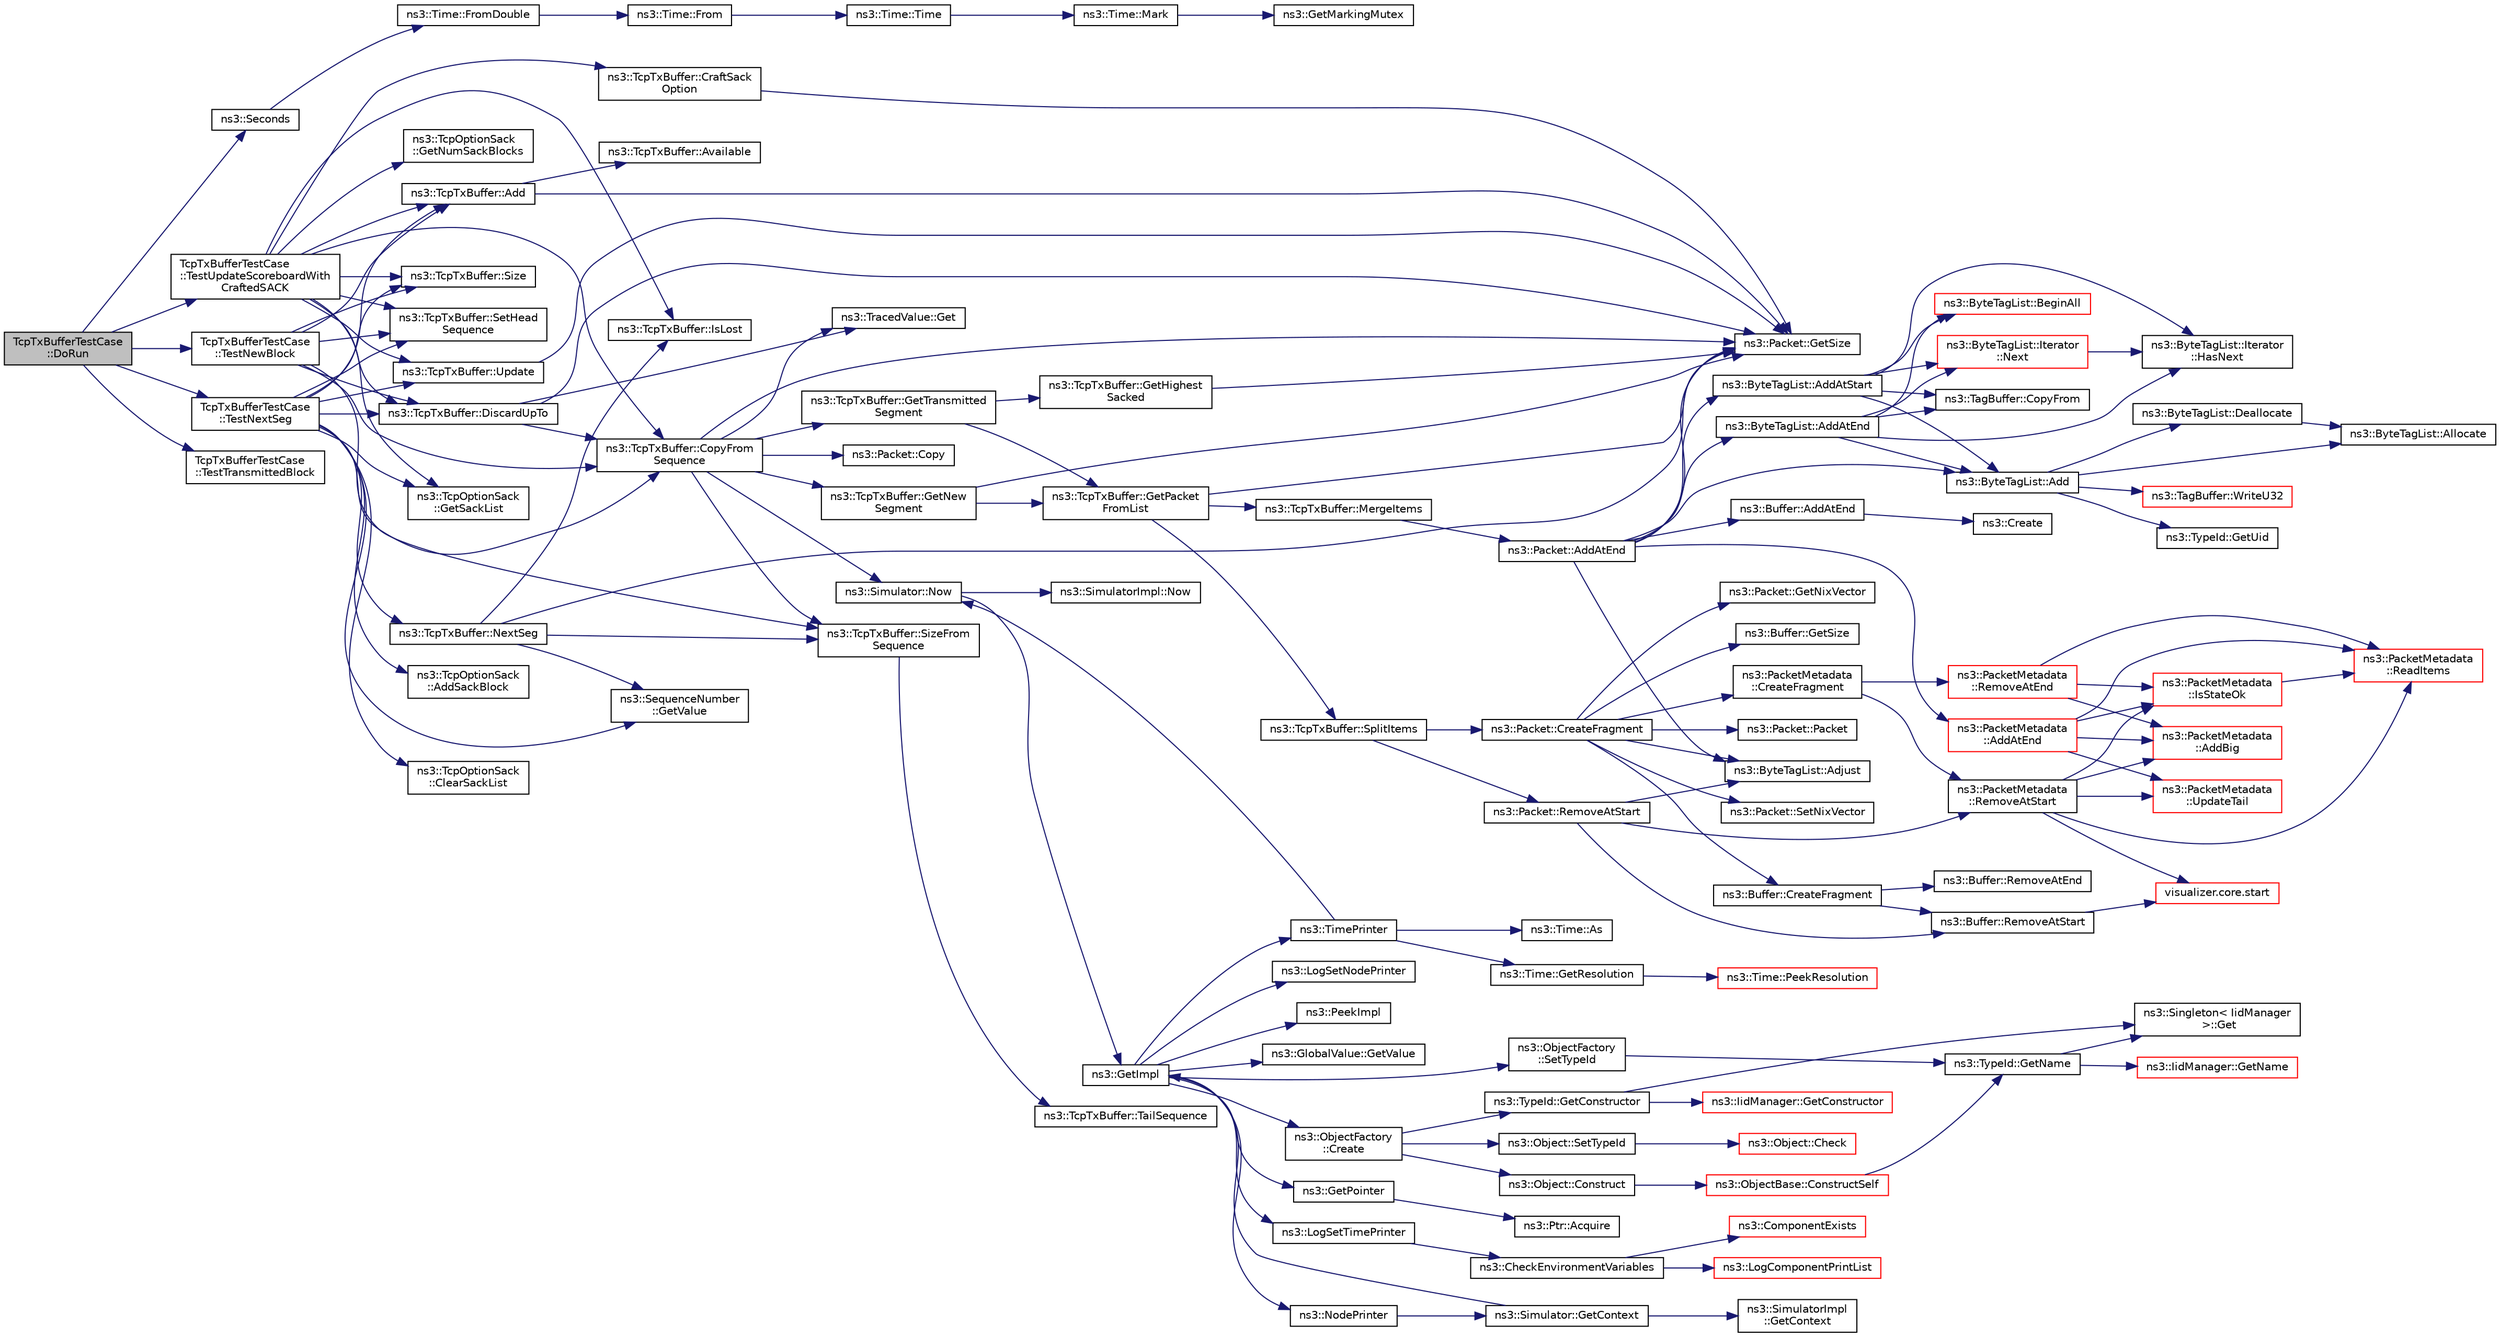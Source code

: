 digraph "TcpTxBufferTestCase::DoRun"
{
  edge [fontname="Helvetica",fontsize="10",labelfontname="Helvetica",labelfontsize="10"];
  node [fontname="Helvetica",fontsize="10",shape=record];
  rankdir="LR";
  Node1 [label="TcpTxBufferTestCase\l::DoRun",height=0.2,width=0.4,color="black", fillcolor="grey75", style="filled", fontcolor="black"];
  Node1 -> Node2 [color="midnightblue",fontsize="10",style="solid"];
  Node2 [label="ns3::Seconds",height=0.2,width=0.4,color="black", fillcolor="white", style="filled",URL="$d1/dec/group__timecivil.html#ga33c34b816f8ff6628e33d5c8e9713b9e"];
  Node2 -> Node3 [color="midnightblue",fontsize="10",style="solid"];
  Node3 [label="ns3::Time::FromDouble",height=0.2,width=0.4,color="black", fillcolor="white", style="filled",URL="$dc/d04/classns3_1_1Time.html#a60e845f4a74e62495b86356afe604cb4"];
  Node3 -> Node4 [color="midnightblue",fontsize="10",style="solid"];
  Node4 [label="ns3::Time::From",height=0.2,width=0.4,color="black", fillcolor="white", style="filled",URL="$dc/d04/classns3_1_1Time.html#a34e4acc13d0e08cc8cb9cd3b838b9baf"];
  Node4 -> Node5 [color="midnightblue",fontsize="10",style="solid"];
  Node5 [label="ns3::Time::Time",height=0.2,width=0.4,color="black", fillcolor="white", style="filled",URL="$dc/d04/classns3_1_1Time.html#a8a39dc1b8cbbd7fe6d940e492d1b925e"];
  Node5 -> Node6 [color="midnightblue",fontsize="10",style="solid"];
  Node6 [label="ns3::Time::Mark",height=0.2,width=0.4,color="black", fillcolor="white", style="filled",URL="$dc/d04/classns3_1_1Time.html#aa7eef2a1119c1c4855d99f1e83d44c54"];
  Node6 -> Node7 [color="midnightblue",fontsize="10",style="solid"];
  Node7 [label="ns3::GetMarkingMutex",height=0.2,width=0.4,color="black", fillcolor="white", style="filled",URL="$d7/d2e/namespacens3.html#ac4356aa982bd2ddb0f7ebbf94539919d"];
  Node1 -> Node8 [color="midnightblue",fontsize="10",style="solid"];
  Node8 [label="TcpTxBufferTestCase\l::TestNewBlock",height=0.2,width=0.4,color="black", fillcolor="white", style="filled",URL="$da/d2e/classTcpTxBufferTestCase.html#a2b058225bf6a55a7e80bca5d1dc93f7a",tooltip="Test the generation of an unsent block. "];
  Node8 -> Node9 [color="midnightblue",fontsize="10",style="solid"];
  Node9 [label="ns3::TcpTxBuffer::SetHead\lSequence",height=0.2,width=0.4,color="black", fillcolor="white", style="filled",URL="$d9/d1d/classns3_1_1TcpTxBuffer.html#ae9d25292f14d338abe26a2657e103921",tooltip="Set the head sequence of the buffer. "];
  Node8 -> Node10 [color="midnightblue",fontsize="10",style="solid"];
  Node10 [label="ns3::TcpTxBuffer::Add",height=0.2,width=0.4,color="black", fillcolor="white", style="filled",URL="$d9/d1d/classns3_1_1TcpTxBuffer.html#a275d96f2c58333c9e7c5fe0f1fa152e1",tooltip="Append a data packet to the end of the buffer. "];
  Node10 -> Node11 [color="midnightblue",fontsize="10",style="solid"];
  Node11 [label="ns3::Packet::GetSize",height=0.2,width=0.4,color="black", fillcolor="white", style="filled",URL="$dd/d7a/classns3_1_1Packet.html#a462855c9929954d4301a4edfe55f4f1c",tooltip="Returns the the size in bytes of the packet (including the zero-filled initial payload). "];
  Node10 -> Node12 [color="midnightblue",fontsize="10",style="solid"];
  Node12 [label="ns3::TcpTxBuffer::Available",height=0.2,width=0.4,color="black", fillcolor="white", style="filled",URL="$d9/d1d/classns3_1_1TcpTxBuffer.html#a6063c2b280533f8e640296e6d0204ba2",tooltip="Returns the available capacity of this buffer. "];
  Node8 -> Node13 [color="midnightblue",fontsize="10",style="solid"];
  Node13 [label="ns3::TcpTxBuffer::SizeFrom\lSequence",height=0.2,width=0.4,color="black", fillcolor="white", style="filled",URL="$d9/d1d/classns3_1_1TcpTxBuffer.html#a6e44c34fdb2c14dcc11dbbe86d8b328a",tooltip="Returns the number of bytes from the buffer in the range [seq, tailSequence) "];
  Node13 -> Node14 [color="midnightblue",fontsize="10",style="solid"];
  Node14 [label="ns3::TcpTxBuffer::TailSequence",height=0.2,width=0.4,color="black", fillcolor="white", style="filled",URL="$d9/d1d/classns3_1_1TcpTxBuffer.html#a1c2dbb57cd4581054e57ee8ae0cbfb06",tooltip="Get the sequence number of the buffer tail (plus one) "];
  Node8 -> Node15 [color="midnightblue",fontsize="10",style="solid"];
  Node15 [label="ns3::TcpTxBuffer::CopyFrom\lSequence",height=0.2,width=0.4,color="black", fillcolor="white", style="filled",URL="$d9/d1d/classns3_1_1TcpTxBuffer.html#a5eb9c889cfad2cd11a5ccf996c506fd3",tooltip="Copy data from the range [seq, seq+numBytes) into a packet. "];
  Node15 -> Node13 [color="midnightblue",fontsize="10",style="solid"];
  Node15 -> Node16 [color="midnightblue",fontsize="10",style="solid"];
  Node16 [label="ns3::TcpTxBuffer::GetTransmitted\lSegment",height=0.2,width=0.4,color="black", fillcolor="white", style="filled",URL="$d9/d1d/classns3_1_1TcpTxBuffer.html#a4de9715c65893a5cb8a869e72ed7bb10",tooltip="Get a block of data previously transmitted. "];
  Node16 -> Node17 [color="midnightblue",fontsize="10",style="solid"];
  Node17 [label="ns3::TcpTxBuffer::GetPacket\lFromList",height=0.2,width=0.4,color="black", fillcolor="white", style="filled",URL="$d9/d1d/classns3_1_1TcpTxBuffer.html#a0528a0261fe39fdb95526c24801f1091",tooltip="Get a block (which is returned as Packet) from a list. "];
  Node17 -> Node11 [color="midnightblue",fontsize="10",style="solid"];
  Node17 -> Node18 [color="midnightblue",fontsize="10",style="solid"];
  Node18 [label="ns3::TcpTxBuffer::SplitItems",height=0.2,width=0.4,color="black", fillcolor="white", style="filled",URL="$d9/d1d/classns3_1_1TcpTxBuffer.html#a34d85565e5a51b10a33444ed47415f2f",tooltip="Split one TcpTxItem. "];
  Node18 -> Node19 [color="midnightblue",fontsize="10",style="solid"];
  Node19 [label="ns3::Packet::CreateFragment",height=0.2,width=0.4,color="black", fillcolor="white", style="filled",URL="$dd/d7a/classns3_1_1Packet.html#a16f6113606b355b2b346e2245fa2a3d0",tooltip="Create a new packet which contains a fragment of the original packet. "];
  Node19 -> Node20 [color="midnightblue",fontsize="10",style="solid"];
  Node20 [label="ns3::Buffer::CreateFragment",height=0.2,width=0.4,color="black", fillcolor="white", style="filled",URL="$da/d85/classns3_1_1Buffer.html#a9285016f38b451c65edb50196ef817f8"];
  Node20 -> Node21 [color="midnightblue",fontsize="10",style="solid"];
  Node21 [label="ns3::Buffer::RemoveAtStart",height=0.2,width=0.4,color="black", fillcolor="white", style="filled",URL="$da/d85/classns3_1_1Buffer.html#adeecbb3e8f518aec6fee0437578ade4b"];
  Node21 -> Node22 [color="midnightblue",fontsize="10",style="solid"];
  Node22 [label="visualizer.core.start",height=0.2,width=0.4,color="red", fillcolor="white", style="filled",URL="$df/d6c/namespacevisualizer_1_1core.html#a2a35e5d8a34af358b508dac8635754e0"];
  Node20 -> Node23 [color="midnightblue",fontsize="10",style="solid"];
  Node23 [label="ns3::Buffer::RemoveAtEnd",height=0.2,width=0.4,color="black", fillcolor="white", style="filled",URL="$da/d85/classns3_1_1Buffer.html#a83b30fd8e1202e778fb471757b800d47"];
  Node19 -> Node24 [color="midnightblue",fontsize="10",style="solid"];
  Node24 [label="ns3::ByteTagList::Adjust",height=0.2,width=0.4,color="black", fillcolor="white", style="filled",URL="$dd/d64/classns3_1_1ByteTagList.html#a1fec06d7e6daaf8039cf2a148e4090f2"];
  Node19 -> Node25 [color="midnightblue",fontsize="10",style="solid"];
  Node25 [label="ns3::Buffer::GetSize",height=0.2,width=0.4,color="black", fillcolor="white", style="filled",URL="$da/d85/classns3_1_1Buffer.html#a3047b8f2dad303c6370695122f1884f0"];
  Node19 -> Node26 [color="midnightblue",fontsize="10",style="solid"];
  Node26 [label="ns3::PacketMetadata\l::CreateFragment",height=0.2,width=0.4,color="black", fillcolor="white", style="filled",URL="$d1/db1/classns3_1_1PacketMetadata.html#a0c4fe43ab63b49432451c37263826d67",tooltip="Creates a fragment. "];
  Node26 -> Node27 [color="midnightblue",fontsize="10",style="solid"];
  Node27 [label="ns3::PacketMetadata\l::RemoveAtStart",height=0.2,width=0.4,color="black", fillcolor="white", style="filled",URL="$d1/db1/classns3_1_1PacketMetadata.html#a9a0300e7ae709f269d59b6733e590d56",tooltip="Remove a chunk of metadata at the metadata start. "];
  Node27 -> Node28 [color="midnightblue",fontsize="10",style="solid"];
  Node28 [label="ns3::PacketMetadata\l::IsStateOk",height=0.2,width=0.4,color="red", fillcolor="white", style="filled",URL="$d1/db1/classns3_1_1PacketMetadata.html#a208d3163e28704438cdd4d30318e489c",tooltip="Check if the metadata state is ok. "];
  Node28 -> Node29 [color="midnightblue",fontsize="10",style="solid"];
  Node29 [label="ns3::PacketMetadata\l::ReadItems",height=0.2,width=0.4,color="red", fillcolor="white", style="filled",URL="$d1/db1/classns3_1_1PacketMetadata.html#a3719ad2c32313a9a1c74462322e8b517",tooltip="Read items. "];
  Node27 -> Node22 [color="midnightblue",fontsize="10",style="solid"];
  Node27 -> Node29 [color="midnightblue",fontsize="10",style="solid"];
  Node27 -> Node30 [color="midnightblue",fontsize="10",style="solid"];
  Node30 [label="ns3::PacketMetadata\l::AddBig",height=0.2,width=0.4,color="red", fillcolor="white", style="filled",URL="$d1/db1/classns3_1_1PacketMetadata.html#ae89a0bf5e3dcd624bd37bc8ca67544da",tooltip="Add a \"Big\" Item (a SmallItem plus an ExtraItem) "];
  Node27 -> Node31 [color="midnightblue",fontsize="10",style="solid"];
  Node31 [label="ns3::PacketMetadata\l::UpdateTail",height=0.2,width=0.4,color="red", fillcolor="white", style="filled",URL="$d1/db1/classns3_1_1PacketMetadata.html#ad975bb9c1c0a6875ccc2309f071c5b55",tooltip="Update the tail. "];
  Node26 -> Node32 [color="midnightblue",fontsize="10",style="solid"];
  Node32 [label="ns3::PacketMetadata\l::RemoveAtEnd",height=0.2,width=0.4,color="red", fillcolor="white", style="filled",URL="$d1/db1/classns3_1_1PacketMetadata.html#a7c76154f5302bd55a68406f0103d50c6",tooltip="Remove a chunk of metadata at the metadata end. "];
  Node32 -> Node28 [color="midnightblue",fontsize="10",style="solid"];
  Node32 -> Node29 [color="midnightblue",fontsize="10",style="solid"];
  Node32 -> Node30 [color="midnightblue",fontsize="10",style="solid"];
  Node19 -> Node33 [color="midnightblue",fontsize="10",style="solid"];
  Node33 [label="ns3::Packet::Packet",height=0.2,width=0.4,color="black", fillcolor="white", style="filled",URL="$dd/d7a/classns3_1_1Packet.html#ac1a30f8cf28346960cfac4a2c9fa7026",tooltip="Create an empty packet with a new uid (as returned by getUid). "];
  Node19 -> Node34 [color="midnightblue",fontsize="10",style="solid"];
  Node34 [label="ns3::Packet::SetNixVector",height=0.2,width=0.4,color="black", fillcolor="white", style="filled",URL="$dd/d7a/classns3_1_1Packet.html#a7e02c5b608a578c845aafd838f155989",tooltip="Set the packet nix-vector. "];
  Node19 -> Node35 [color="midnightblue",fontsize="10",style="solid"];
  Node35 [label="ns3::Packet::GetNixVector",height=0.2,width=0.4,color="black", fillcolor="white", style="filled",URL="$dd/d7a/classns3_1_1Packet.html#a3d68d7d2738678185315b59640848819",tooltip="Get the packet nix-vector. "];
  Node18 -> Node36 [color="midnightblue",fontsize="10",style="solid"];
  Node36 [label="ns3::Packet::RemoveAtStart",height=0.2,width=0.4,color="black", fillcolor="white", style="filled",URL="$dd/d7a/classns3_1_1Packet.html#a78aa207e7921dd2f9f7e0d0b7a1c730a",tooltip="Remove size bytes from the start of the current packet. "];
  Node36 -> Node21 [color="midnightblue",fontsize="10",style="solid"];
  Node36 -> Node24 [color="midnightblue",fontsize="10",style="solid"];
  Node36 -> Node27 [color="midnightblue",fontsize="10",style="solid"];
  Node17 -> Node37 [color="midnightblue",fontsize="10",style="solid"];
  Node37 [label="ns3::TcpTxBuffer::MergeItems",height=0.2,width=0.4,color="black", fillcolor="white", style="filled",URL="$d9/d1d/classns3_1_1TcpTxBuffer.html#aee57c32104926f7d4bfdeb12f05a6db1",tooltip="Merge two TcpTxItem. "];
  Node37 -> Node38 [color="midnightblue",fontsize="10",style="solid"];
  Node38 [label="ns3::Packet::AddAtEnd",height=0.2,width=0.4,color="black", fillcolor="white", style="filled",URL="$dd/d7a/classns3_1_1Packet.html#a14ec3d4250b425468764de58f5837b6b",tooltip="Concatenate the input packet at the end of the current packet. "];
  Node38 -> Node39 [color="midnightblue",fontsize="10",style="solid"];
  Node39 [label="ns3::ByteTagList::AddAtEnd",height=0.2,width=0.4,color="black", fillcolor="white", style="filled",URL="$dd/d64/classns3_1_1ByteTagList.html#a0d8aa9cf6aaf856eb08d4f4a01f38446"];
  Node39 -> Node40 [color="midnightblue",fontsize="10",style="solid"];
  Node40 [label="ns3::ByteTagList::BeginAll",height=0.2,width=0.4,color="red", fillcolor="white", style="filled",URL="$dd/d64/classns3_1_1ByteTagList.html#ac4f33846ef6a84a64ede38b2de1564ba",tooltip="Returns an iterator pointing to the very first tag in this list. "];
  Node39 -> Node41 [color="midnightblue",fontsize="10",style="solid"];
  Node41 [label="ns3::ByteTagList::Iterator\l::HasNext",height=0.2,width=0.4,color="black", fillcolor="white", style="filled",URL="$de/dc7/classns3_1_1ByteTagList_1_1Iterator.html#aa1c5eb37f289d0eef8dfaf687498eaec",tooltip="Used to determine if the iterator is at the end of the byteTagList. "];
  Node39 -> Node42 [color="midnightblue",fontsize="10",style="solid"];
  Node42 [label="ns3::ByteTagList::Iterator\l::Next",height=0.2,width=0.4,color="red", fillcolor="white", style="filled",URL="$de/dc7/classns3_1_1ByteTagList_1_1Iterator.html#af521864d800baab1d9c5262f59ce4433",tooltip="Returns the next Item from the ByteTagList. "];
  Node42 -> Node41 [color="midnightblue",fontsize="10",style="solid"];
  Node39 -> Node43 [color="midnightblue",fontsize="10",style="solid"];
  Node43 [label="ns3::ByteTagList::Add",height=0.2,width=0.4,color="black", fillcolor="white", style="filled",URL="$dd/d64/classns3_1_1ByteTagList.html#ac970192e923afc561a304d17af4b8a52"];
  Node43 -> Node44 [color="midnightblue",fontsize="10",style="solid"];
  Node44 [label="ns3::ByteTagList::Allocate",height=0.2,width=0.4,color="black", fillcolor="white", style="filled",URL="$dd/d64/classns3_1_1ByteTagList.html#a6a23e438aeb894ea188a0ada84437073",tooltip="Allocate the memory for the ByteTagListData. "];
  Node43 -> Node45 [color="midnightblue",fontsize="10",style="solid"];
  Node45 [label="ns3::ByteTagList::Deallocate",height=0.2,width=0.4,color="black", fillcolor="white", style="filled",URL="$dd/d64/classns3_1_1ByteTagList.html#aebe6943177a3ce90f7fa16188e67f650",tooltip="Deallocates a ByteTagListData. "];
  Node45 -> Node44 [color="midnightblue",fontsize="10",style="solid"];
  Node43 -> Node46 [color="midnightblue",fontsize="10",style="solid"];
  Node46 [label="ns3::TagBuffer::WriteU32",height=0.2,width=0.4,color="red", fillcolor="white", style="filled",URL="$d6/ded/classns3_1_1TagBuffer.html#abbb5049f106100a61e38db498132121d"];
  Node43 -> Node47 [color="midnightblue",fontsize="10",style="solid"];
  Node47 [label="ns3::TypeId::GetUid",height=0.2,width=0.4,color="black", fillcolor="white", style="filled",URL="$d6/d11/classns3_1_1TypeId.html#acd3e41de6340d06299f4fd63e2ed8da0"];
  Node39 -> Node48 [color="midnightblue",fontsize="10",style="solid"];
  Node48 [label="ns3::TagBuffer::CopyFrom",height=0.2,width=0.4,color="black", fillcolor="white", style="filled",URL="$d6/ded/classns3_1_1TagBuffer.html#afe07a9e117449ff5b5d5857291671349",tooltip="Copy the nternal structure of another TagBuffer. "];
  Node38 -> Node11 [color="midnightblue",fontsize="10",style="solid"];
  Node38 -> Node49 [color="midnightblue",fontsize="10",style="solid"];
  Node49 [label="ns3::ByteTagList::AddAtStart",height=0.2,width=0.4,color="black", fillcolor="white", style="filled",URL="$dd/d64/classns3_1_1ByteTagList.html#acb4563fbe4299c55af41ba7a166b71d5"];
  Node49 -> Node40 [color="midnightblue",fontsize="10",style="solid"];
  Node49 -> Node41 [color="midnightblue",fontsize="10",style="solid"];
  Node49 -> Node42 [color="midnightblue",fontsize="10",style="solid"];
  Node49 -> Node43 [color="midnightblue",fontsize="10",style="solid"];
  Node49 -> Node48 [color="midnightblue",fontsize="10",style="solid"];
  Node38 -> Node24 [color="midnightblue",fontsize="10",style="solid"];
  Node38 -> Node43 [color="midnightblue",fontsize="10",style="solid"];
  Node38 -> Node50 [color="midnightblue",fontsize="10",style="solid"];
  Node50 [label="ns3::Buffer::AddAtEnd",height=0.2,width=0.4,color="black", fillcolor="white", style="filled",URL="$da/d85/classns3_1_1Buffer.html#a92dd87809af24fb10696fee9a9cb56cf"];
  Node50 -> Node51 [color="midnightblue",fontsize="10",style="solid"];
  Node51 [label="ns3::Create",height=0.2,width=0.4,color="black", fillcolor="white", style="filled",URL="$d2/df2/group__ptr.html#ga0406dd2d929ceac05ce39d4579fa3e4b"];
  Node38 -> Node52 [color="midnightblue",fontsize="10",style="solid"];
  Node52 [label="ns3::PacketMetadata\l::AddAtEnd",height=0.2,width=0.4,color="red", fillcolor="white", style="filled",URL="$d1/db1/classns3_1_1PacketMetadata.html#af7ceb1a4a7ded625c85dbd477b5fc8b6",tooltip="Add a metadata at the metadata start. "];
  Node52 -> Node28 [color="midnightblue",fontsize="10",style="solid"];
  Node52 -> Node29 [color="midnightblue",fontsize="10",style="solid"];
  Node52 -> Node30 [color="midnightblue",fontsize="10",style="solid"];
  Node52 -> Node31 [color="midnightblue",fontsize="10",style="solid"];
  Node16 -> Node53 [color="midnightblue",fontsize="10",style="solid"];
  Node53 [label="ns3::TcpTxBuffer::GetHighest\lSacked",height=0.2,width=0.4,color="black", fillcolor="white", style="filled",URL="$d9/d1d/classns3_1_1TcpTxBuffer.html#a6c411d008d8905f81ea087566f0b473b",tooltip="Find the highest SACK byte. "];
  Node53 -> Node11 [color="midnightblue",fontsize="10",style="solid"];
  Node15 -> Node54 [color="midnightblue",fontsize="10",style="solid"];
  Node54 [label="ns3::TcpTxBuffer::GetNew\lSegment",height=0.2,width=0.4,color="black", fillcolor="white", style="filled",URL="$d9/d1d/classns3_1_1TcpTxBuffer.html#a7f8012f60263f1184f63d68f95d9fed6",tooltip="Get a block of data not transmitted yet and move it into SentList. "];
  Node54 -> Node17 [color="midnightblue",fontsize="10",style="solid"];
  Node54 -> Node11 [color="midnightblue",fontsize="10",style="solid"];
  Node15 -> Node55 [color="midnightblue",fontsize="10",style="solid"];
  Node55 [label="ns3::TracedValue::Get",height=0.2,width=0.4,color="black", fillcolor="white", style="filled",URL="$df/d97/classns3_1_1TracedValue.html#a10fddd1de961ac65acfbeb440a1e8551"];
  Node15 -> Node56 [color="midnightblue",fontsize="10",style="solid"];
  Node56 [label="ns3::Simulator::Now",height=0.2,width=0.4,color="black", fillcolor="white", style="filled",URL="$d7/deb/classns3_1_1Simulator.html#ac3178fa975b419f7875e7105be122800"];
  Node56 -> Node57 [color="midnightblue",fontsize="10",style="solid"];
  Node57 [label="ns3::GetImpl",height=0.2,width=0.4,color="black", fillcolor="white", style="filled",URL="$d4/d8b/group__simulator.html#ga42eb4eddad41528d4d99794a3dae3fd0",tooltip="Get the SimulatorImpl singleton. "];
  Node57 -> Node58 [color="midnightblue",fontsize="10",style="solid"];
  Node58 [label="ns3::PeekImpl",height=0.2,width=0.4,color="black", fillcolor="white", style="filled",URL="$d4/d8b/group__simulator.html#ga233c5c38de117e4e4a5a9cd168694792",tooltip="Get the static SimulatorImpl instance. "];
  Node57 -> Node59 [color="midnightblue",fontsize="10",style="solid"];
  Node59 [label="ns3::GlobalValue::GetValue",height=0.2,width=0.4,color="black", fillcolor="white", style="filled",URL="$dc/d02/classns3_1_1GlobalValue.html#aa33773cb952ba3c285a03ae2c4769b84"];
  Node57 -> Node60 [color="midnightblue",fontsize="10",style="solid"];
  Node60 [label="ns3::ObjectFactory\l::SetTypeId",height=0.2,width=0.4,color="black", fillcolor="white", style="filled",URL="$d5/d0d/classns3_1_1ObjectFactory.html#a77dcd099064038a1eb7a6b8251229ec3"];
  Node60 -> Node61 [color="midnightblue",fontsize="10",style="solid"];
  Node61 [label="ns3::TypeId::GetName",height=0.2,width=0.4,color="black", fillcolor="white", style="filled",URL="$d6/d11/classns3_1_1TypeId.html#aa3c41c79ae428b3cb396a9c6bb3ef314"];
  Node61 -> Node62 [color="midnightblue",fontsize="10",style="solid"];
  Node62 [label="ns3::Singleton\< IidManager\l \>::Get",height=0.2,width=0.4,color="black", fillcolor="white", style="filled",URL="$d8/d77/classns3_1_1Singleton.html#a80a2cd3c25a27ea72add7a9f7a141ffa"];
  Node61 -> Node63 [color="midnightblue",fontsize="10",style="solid"];
  Node63 [label="ns3::IidManager::GetName",height=0.2,width=0.4,color="red", fillcolor="white", style="filled",URL="$d4/d1c/classns3_1_1IidManager.html#a5d68d0f0f44594dcdec239dbdb5bf53c"];
  Node57 -> Node64 [color="midnightblue",fontsize="10",style="solid"];
  Node64 [label="ns3::GetPointer",height=0.2,width=0.4,color="black", fillcolor="white", style="filled",URL="$d7/d2e/namespacens3.html#ab4e173cdfd43d17c1a40d5348510a670"];
  Node64 -> Node65 [color="midnightblue",fontsize="10",style="solid"];
  Node65 [label="ns3::Ptr::Acquire",height=0.2,width=0.4,color="black", fillcolor="white", style="filled",URL="$dc/d90/classns3_1_1Ptr.html#a9579b15e8c42dcdff5869d9d987562fb"];
  Node57 -> Node66 [color="midnightblue",fontsize="10",style="solid"];
  Node66 [label="ns3::ObjectFactory\l::Create",height=0.2,width=0.4,color="black", fillcolor="white", style="filled",URL="$d5/d0d/classns3_1_1ObjectFactory.html#a18152e93f0a6fe184ed7300cb31e9896"];
  Node66 -> Node67 [color="midnightblue",fontsize="10",style="solid"];
  Node67 [label="ns3::TypeId::GetConstructor",height=0.2,width=0.4,color="black", fillcolor="white", style="filled",URL="$d6/d11/classns3_1_1TypeId.html#ad9b0bc71ee7593a1ff23ff8d53938e95"];
  Node67 -> Node62 [color="midnightblue",fontsize="10",style="solid"];
  Node67 -> Node68 [color="midnightblue",fontsize="10",style="solid"];
  Node68 [label="ns3::IidManager::GetConstructor",height=0.2,width=0.4,color="red", fillcolor="white", style="filled",URL="$d4/d1c/classns3_1_1IidManager.html#ab10b30abe7efc5456b7930aab8638280"];
  Node66 -> Node69 [color="midnightblue",fontsize="10",style="solid"];
  Node69 [label="ns3::Object::SetTypeId",height=0.2,width=0.4,color="black", fillcolor="white", style="filled",URL="$d9/d77/classns3_1_1Object.html#a19b1ebd8ec8fe404845e665880a6c5ad"];
  Node69 -> Node70 [color="midnightblue",fontsize="10",style="solid"];
  Node70 [label="ns3::Object::Check",height=0.2,width=0.4,color="red", fillcolor="white", style="filled",URL="$d9/d77/classns3_1_1Object.html#a7e7f89fb0a81d0189cbcacee64b67e4e"];
  Node66 -> Node71 [color="midnightblue",fontsize="10",style="solid"];
  Node71 [label="ns3::Object::Construct",height=0.2,width=0.4,color="black", fillcolor="white", style="filled",URL="$d9/d77/classns3_1_1Object.html#a636e8411dc5228771f45c9b805d348fa"];
  Node71 -> Node72 [color="midnightblue",fontsize="10",style="solid"];
  Node72 [label="ns3::ObjectBase::ConstructSelf",height=0.2,width=0.4,color="red", fillcolor="white", style="filled",URL="$d2/dac/classns3_1_1ObjectBase.html#a5cda18dec6d0744cb652a3ed60056958"];
  Node72 -> Node61 [color="midnightblue",fontsize="10",style="solid"];
  Node57 -> Node73 [color="midnightblue",fontsize="10",style="solid"];
  Node73 [label="ns3::LogSetTimePrinter",height=0.2,width=0.4,color="black", fillcolor="white", style="filled",URL="$d7/d2e/namespacens3.html#acf6a1749b3febc5a6a5b2b8620138d80"];
  Node73 -> Node74 [color="midnightblue",fontsize="10",style="solid"];
  Node74 [label="ns3::CheckEnvironmentVariables",height=0.2,width=0.4,color="black", fillcolor="white", style="filled",URL="$d8/dff/group__logging.html#gacdc0bdeb2d8a90089d4fb09c4b8569ff"];
  Node74 -> Node75 [color="midnightblue",fontsize="10",style="solid"];
  Node75 [label="ns3::ComponentExists",height=0.2,width=0.4,color="red", fillcolor="white", style="filled",URL="$d8/dff/group__logging.html#gaadcc698770aae684c54dbd1ef4e4b37a"];
  Node74 -> Node76 [color="midnightblue",fontsize="10",style="solid"];
  Node76 [label="ns3::LogComponentPrintList",height=0.2,width=0.4,color="red", fillcolor="white", style="filled",URL="$d7/d2e/namespacens3.html#a5252703c3f8260fd6dc609f1b276e57c"];
  Node57 -> Node77 [color="midnightblue",fontsize="10",style="solid"];
  Node77 [label="ns3::TimePrinter",height=0.2,width=0.4,color="black", fillcolor="white", style="filled",URL="$d8/dff/group__logging.html#gaaad3642e8247a056cd83001d805b0812"];
  Node77 -> Node78 [color="midnightblue",fontsize="10",style="solid"];
  Node78 [label="ns3::Time::GetResolution",height=0.2,width=0.4,color="black", fillcolor="white", style="filled",URL="$dc/d04/classns3_1_1Time.html#a1444f0f08b5e19f031157609e32fcf98"];
  Node78 -> Node79 [color="midnightblue",fontsize="10",style="solid"];
  Node79 [label="ns3::Time::PeekResolution",height=0.2,width=0.4,color="red", fillcolor="white", style="filled",URL="$dc/d04/classns3_1_1Time.html#a963e53522278fcbdf1ab9f7adbd0f5d6"];
  Node77 -> Node56 [color="midnightblue",fontsize="10",style="solid"];
  Node77 -> Node80 [color="midnightblue",fontsize="10",style="solid"];
  Node80 [label="ns3::Time::As",height=0.2,width=0.4,color="black", fillcolor="white", style="filled",URL="$dc/d04/classns3_1_1Time.html#a0bb1110638ce9938248bd07865a328ab"];
  Node57 -> Node81 [color="midnightblue",fontsize="10",style="solid"];
  Node81 [label="ns3::LogSetNodePrinter",height=0.2,width=0.4,color="black", fillcolor="white", style="filled",URL="$d7/d2e/namespacens3.html#aa6e659ca357c8309352fa0f146793810"];
  Node57 -> Node82 [color="midnightblue",fontsize="10",style="solid"];
  Node82 [label="ns3::NodePrinter",height=0.2,width=0.4,color="black", fillcolor="white", style="filled",URL="$d8/dff/group__logging.html#gaaffbf70ff3766cd62b8bbd9b140d2a1b"];
  Node82 -> Node83 [color="midnightblue",fontsize="10",style="solid"];
  Node83 [label="ns3::Simulator::GetContext",height=0.2,width=0.4,color="black", fillcolor="white", style="filled",URL="$d7/deb/classns3_1_1Simulator.html#a8514b74ee2c42916b351b33c4a963bb0"];
  Node83 -> Node57 [color="midnightblue",fontsize="10",style="solid"];
  Node83 -> Node84 [color="midnightblue",fontsize="10",style="solid"];
  Node84 [label="ns3::SimulatorImpl\l::GetContext",height=0.2,width=0.4,color="black", fillcolor="white", style="filled",URL="$d2/d19/classns3_1_1SimulatorImpl.html#a8b66270c97766c0adb997e2535648557"];
  Node56 -> Node85 [color="midnightblue",fontsize="10",style="solid"];
  Node85 [label="ns3::SimulatorImpl::Now",height=0.2,width=0.4,color="black", fillcolor="white", style="filled",URL="$d2/d19/classns3_1_1SimulatorImpl.html#aa516c50060846adc6fd316e83ef0797c"];
  Node15 -> Node86 [color="midnightblue",fontsize="10",style="solid"];
  Node86 [label="ns3::Packet::Copy",height=0.2,width=0.4,color="black", fillcolor="white", style="filled",URL="$dd/d7a/classns3_1_1Packet.html#a5d5c70802a5f77fc5f0001e0cfc1898b",tooltip="performs a COW copy of the packet. "];
  Node15 -> Node11 [color="midnightblue",fontsize="10",style="solid"];
  Node8 -> Node87 [color="midnightblue",fontsize="10",style="solid"];
  Node87 [label="ns3::TcpTxBuffer::DiscardUpTo",height=0.2,width=0.4,color="black", fillcolor="white", style="filled",URL="$d9/d1d/classns3_1_1TcpTxBuffer.html#ad145a6de0122b3400fcbbff030d2acea",tooltip="Discard data up to but not including this sequence number. "];
  Node87 -> Node55 [color="midnightblue",fontsize="10",style="solid"];
  Node87 -> Node15 [color="midnightblue",fontsize="10",style="solid"];
  Node87 -> Node11 [color="midnightblue",fontsize="10",style="solid"];
  Node8 -> Node88 [color="midnightblue",fontsize="10",style="solid"];
  Node88 [label="ns3::TcpTxBuffer::Size",height=0.2,width=0.4,color="black", fillcolor="white", style="filled",URL="$d9/d1d/classns3_1_1TcpTxBuffer.html#a24621b9d6f583bbbe4567b239901176b",tooltip="Returns total number of bytes in this buffer. "];
  Node1 -> Node89 [color="midnightblue",fontsize="10",style="solid"];
  Node89 [label="TcpTxBufferTestCase\l::TestTransmittedBlock",height=0.2,width=0.4,color="black", fillcolor="white", style="filled",URL="$da/d2e/classTcpTxBufferTestCase.html#a088069951796a97ab17f7a6a9996034d",tooltip="Test the generation of a previously sent block. "];
  Node1 -> Node90 [color="midnightblue",fontsize="10",style="solid"];
  Node90 [label="TcpTxBufferTestCase\l::TestNextSeg",height=0.2,width=0.4,color="black", fillcolor="white", style="filled",URL="$da/d2e/classTcpTxBufferTestCase.html#a87a6f679a0da25966b57cd415b03a268",tooltip="Test the generation of the \"next\" block. "];
  Node90 -> Node91 [color="midnightblue",fontsize="10",style="solid"];
  Node91 [label="ns3::TcpTxBuffer::NextSeg",height=0.2,width=0.4,color="black", fillcolor="white", style="filled",URL="$d9/d1d/classns3_1_1TcpTxBuffer.html#ad08eadd0ba92849a4c4a6920b72acb69",tooltip="Get the next sequence number to transmit, according to RFC 6675. "];
  Node91 -> Node92 [color="midnightblue",fontsize="10",style="solid"];
  Node92 [label="ns3::TcpTxBuffer::IsLost",height=0.2,width=0.4,color="black", fillcolor="white", style="filled",URL="$d9/d1d/classns3_1_1TcpTxBuffer.html#add55043ebbafc30ba4e48d3f8aa9f064",tooltip="Check if a segment is lost per RFC 6675. "];
  Node91 -> Node93 [color="midnightblue",fontsize="10",style="solid"];
  Node93 [label="ns3::SequenceNumber\l::GetValue",height=0.2,width=0.4,color="black", fillcolor="white", style="filled",URL="$de/ddb/classns3_1_1SequenceNumber.html#ad1dc215eb95f5371596af8ec914d3e72",tooltip="Extracts the numeric value of the sequence number. "];
  Node91 -> Node11 [color="midnightblue",fontsize="10",style="solid"];
  Node91 -> Node13 [color="midnightblue",fontsize="10",style="solid"];
  Node90 -> Node9 [color="midnightblue",fontsize="10",style="solid"];
  Node90 -> Node10 [color="midnightblue",fontsize="10",style="solid"];
  Node90 -> Node93 [color="midnightblue",fontsize="10",style="solid"];
  Node90 -> Node15 [color="midnightblue",fontsize="10",style="solid"];
  Node90 -> Node94 [color="midnightblue",fontsize="10",style="solid"];
  Node94 [label="ns3::TcpOptionSack\l::AddSackBlock",height=0.2,width=0.4,color="black", fillcolor="white", style="filled",URL="$d3/d3d/classns3_1_1TcpOptionSack.html#ab7fe631445815bbb5f5bd2e7d6fd2662",tooltip="Add a SACK block. "];
  Node90 -> Node95 [color="midnightblue",fontsize="10",style="solid"];
  Node95 [label="ns3::TcpTxBuffer::Update",height=0.2,width=0.4,color="black", fillcolor="white", style="filled",URL="$d9/d1d/classns3_1_1TcpTxBuffer.html#abed2d31821b2d946068c517195f5cc61",tooltip="Update the scoreboard. "];
  Node95 -> Node11 [color="midnightblue",fontsize="10",style="solid"];
  Node90 -> Node96 [color="midnightblue",fontsize="10",style="solid"];
  Node96 [label="ns3::TcpOptionSack\l::GetSackList",height=0.2,width=0.4,color="black", fillcolor="white", style="filled",URL="$d3/d3d/classns3_1_1TcpOptionSack.html#a08840a554682aeb3aadbccfbb1f6b6fa",tooltip="Get the SACK list. "];
  Node90 -> Node97 [color="midnightblue",fontsize="10",style="solid"];
  Node97 [label="ns3::TcpOptionSack\l::ClearSackList",height=0.2,width=0.4,color="black", fillcolor="white", style="filled",URL="$d3/d3d/classns3_1_1TcpOptionSack.html#ab5f3634e6e86fa9df061596696d130c5",tooltip="Clear the SACK list. "];
  Node90 -> Node87 [color="midnightblue",fontsize="10",style="solid"];
  Node90 -> Node88 [color="midnightblue",fontsize="10",style="solid"];
  Node1 -> Node98 [color="midnightblue",fontsize="10",style="solid"];
  Node98 [label="TcpTxBufferTestCase\l::TestUpdateScoreboardWith\lCraftedSACK",height=0.2,width=0.4,color="black", fillcolor="white", style="filled",URL="$da/d2e/classTcpTxBufferTestCase.html#ad18852b35db54711dd66d6738a9e5604",tooltip="Test the scoreboard with emulated SACK. "];
  Node98 -> Node9 [color="midnightblue",fontsize="10",style="solid"];
  Node98 -> Node10 [color="midnightblue",fontsize="10",style="solid"];
  Node98 -> Node15 [color="midnightblue",fontsize="10",style="solid"];
  Node98 -> Node99 [color="midnightblue",fontsize="10",style="solid"];
  Node99 [label="ns3::TcpTxBuffer::CraftSack\lOption",height=0.2,width=0.4,color="black", fillcolor="white", style="filled",URL="$d9/d1d/classns3_1_1TcpTxBuffer.html#af49d6395ebebed5e4ca8697e7331b79e",tooltip="Craft a SACK block. Used in case the other end does not support SACK. "];
  Node99 -> Node11 [color="midnightblue",fontsize="10",style="solid"];
  Node98 -> Node100 [color="midnightblue",fontsize="10",style="solid"];
  Node100 [label="ns3::TcpOptionSack\l::GetNumSackBlocks",height=0.2,width=0.4,color="black", fillcolor="white", style="filled",URL="$d3/d3d/classns3_1_1TcpOptionSack.html#a4700d3fed6cd67def0c18ce47298e767",tooltip="Count the total number of SACK blocks. "];
  Node98 -> Node96 [color="midnightblue",fontsize="10",style="solid"];
  Node98 -> Node95 [color="midnightblue",fontsize="10",style="solid"];
  Node98 -> Node92 [color="midnightblue",fontsize="10",style="solid"];
  Node98 -> Node87 [color="midnightblue",fontsize="10",style="solid"];
  Node98 -> Node88 [color="midnightblue",fontsize="10",style="solid"];
}
